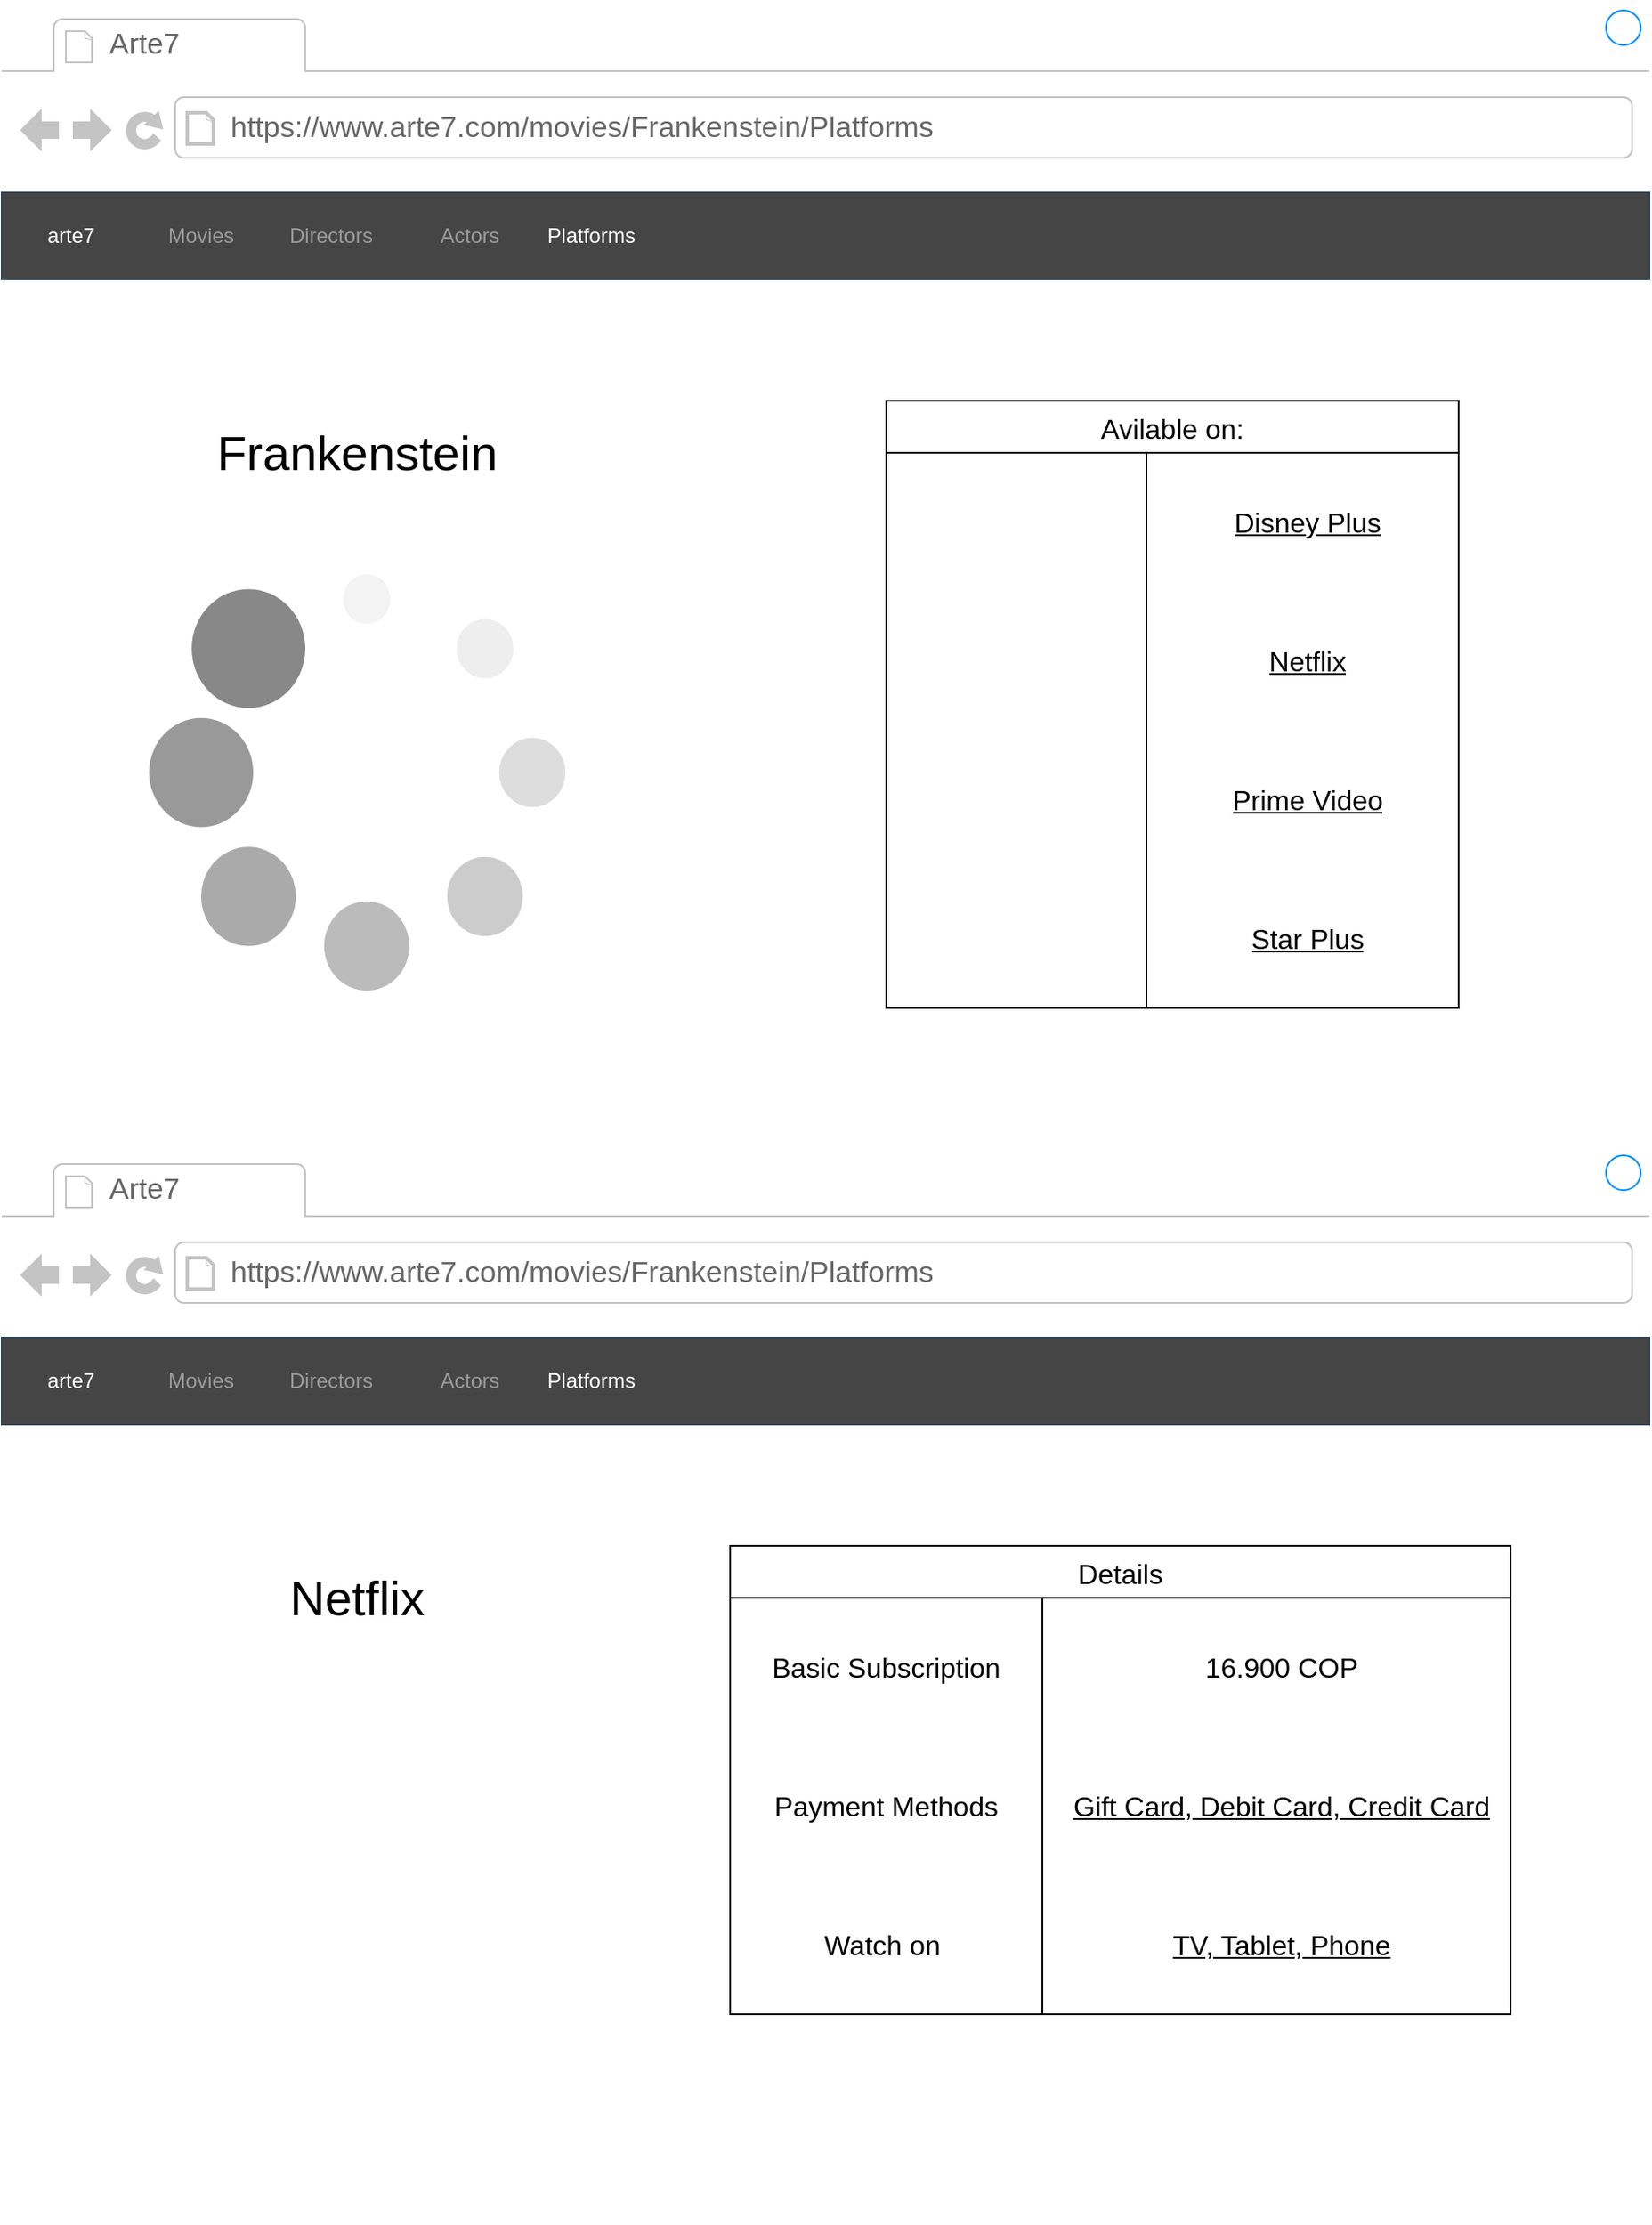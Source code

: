 <mxfile version="24.7.17">
  <diagram id="piDafpqhtRUU5qUU-vj8" name="Page-1">
    <mxGraphModel dx="2084" dy="1130" grid="1" gridSize="10" guides="1" tooltips="1" connect="1" arrows="1" fold="1" page="1" pageScale="1" pageWidth="827" pageHeight="1169" math="0" shadow="0">
      <root>
        <mxCell id="0" />
        <mxCell id="1" parent="0" />
        <mxCell id="8962rQQDY3VNNf6We3Pp-1" value="" style="strokeWidth=1;shadow=0;dashed=0;align=center;html=1;shape=mxgraph.mockup.containers.browserWindow;rSize=0;strokeColor2=#008cff;strokeColor3=#c4c4c4;mainText=,;recursiveResize=0;strokeColor=#FFFFFF;fontColor=#FFFFFF;textShadow=1;" parent="1" vertex="1">
          <mxGeometry x="20" y="50" width="950" height="620" as="geometry" />
        </mxCell>
        <mxCell id="8962rQQDY3VNNf6We3Pp-2" value="Arte7" style="strokeWidth=1;shadow=0;dashed=0;align=center;html=1;shape=mxgraph.mockup.containers.anchor;fontSize=17;fontColor=#666666;align=left;" parent="8962rQQDY3VNNf6We3Pp-1" vertex="1">
          <mxGeometry x="60" y="12" width="110" height="26" as="geometry" />
        </mxCell>
        <mxCell id="8962rQQDY3VNNf6We3Pp-3" value="https://www.arte7.com/movies/Frankenstein/Platforms" style="strokeWidth=1;shadow=0;dashed=0;align=center;html=1;shape=mxgraph.mockup.containers.anchor;rSize=0;fontSize=17;fontColor=#666666;align=left;" parent="8962rQQDY3VNNf6We3Pp-1" vertex="1">
          <mxGeometry x="130" y="60" width="250" height="26" as="geometry" />
        </mxCell>
        <mxCell id="X4MMAZx1POmpQhxmDy6j-1" value="" style="rounded=0;whiteSpace=wrap;html=1;fillColor=#454545;fontColor=#ffffff;strokeColor=#314354;" vertex="1" parent="8962rQQDY3VNNf6We3Pp-1">
          <mxGeometry y="110" width="950" height="50" as="geometry" />
        </mxCell>
        <mxCell id="X4MMAZx1POmpQhxmDy6j-2" value="arte7" style="text;html=1;align=center;verticalAlign=middle;whiteSpace=wrap;rounded=0;fontColor=#ffffff;" vertex="1" parent="8962rQQDY3VNNf6We3Pp-1">
          <mxGeometry x="10" y="120" width="60" height="30" as="geometry" />
        </mxCell>
        <mxCell id="X4MMAZx1POmpQhxmDy6j-3" value="Movies&lt;span style=&quot;font-family: monospace; font-size: 0px; text-align: start; text-wrap: nowrap;&quot;&gt;%3CmxGraphModel%3E%3Croot%3E%3CmxCell%20id%3D%220%22%2F%3E%3CmxCell%20id%3D%221%22%20parent%3D%220%22%2F%3E%3CmxCell%20id%3D%222%22%20value%3D%22arte7%22%20style%3D%22text%3Bhtml%3D1%3Balign%3Dcenter%3BverticalAlign%3Dmiddle%3BwhiteSpace%3Dwrap%3Brounded%3D0%3BfontColor%3D%23ffffff%3B%22%20vertex%3D%221%22%20parent%3D%221%22%3E%3CmxGeometry%20x%3D%2220%22%20y%3D%22130%22%20width%3D%2260%22%20height%3D%2230%22%20as%3D%22geometry%22%2F%3E%3C%2FmxCell%3E%3C%2Froot%3E%3C%2FmxGraphModel%3E&lt;/span&gt;" style="text;html=1;align=center;verticalAlign=middle;whiteSpace=wrap;rounded=0;fontColor=#999999;" vertex="1" parent="8962rQQDY3VNNf6We3Pp-1">
          <mxGeometry x="85" y="120" width="60" height="30" as="geometry" />
        </mxCell>
        <mxCell id="X4MMAZx1POmpQhxmDy6j-4" value="Directors" style="text;html=1;align=center;verticalAlign=middle;whiteSpace=wrap;rounded=0;fontColor=#999999;" vertex="1" parent="8962rQQDY3VNNf6We3Pp-1">
          <mxGeometry x="160" y="120" width="60" height="30" as="geometry" />
        </mxCell>
        <mxCell id="X4MMAZx1POmpQhxmDy6j-5" value="Actors" style="text;html=1;align=center;verticalAlign=middle;whiteSpace=wrap;rounded=0;fontColor=#999999;" vertex="1" parent="8962rQQDY3VNNf6We3Pp-1">
          <mxGeometry x="240" y="120" width="60" height="30" as="geometry" />
        </mxCell>
        <mxCell id="X4MMAZx1POmpQhxmDy6j-6" value="Platforms" style="text;html=1;align=center;verticalAlign=middle;whiteSpace=wrap;rounded=0;fontColor=#FFFFFF;" vertex="1" parent="8962rQQDY3VNNf6We3Pp-1">
          <mxGeometry x="310" y="120" width="60" height="30" as="geometry" />
        </mxCell>
        <mxCell id="X4MMAZx1POmpQhxmDy6j-7" value="" style="verticalLabelPosition=bottom;shadow=0;dashed=0;align=center;html=1;verticalAlign=top;strokeWidth=1;shape=mxgraph.mockup.misc.loading_circle_1;pointerEvents=1" vertex="1" parent="8962rQQDY3VNNf6We3Pp-1">
          <mxGeometry x="85" y="330" width="240" height="240" as="geometry" />
        </mxCell>
        <mxCell id="X4MMAZx1POmpQhxmDy6j-8" value="Frankenstein" style="text;html=1;align=center;verticalAlign=middle;whiteSpace=wrap;rounded=0;fontSize=28;" vertex="1" parent="8962rQQDY3VNNf6We3Pp-1">
          <mxGeometry x="105" y="230" width="200" height="60" as="geometry" />
        </mxCell>
        <mxCell id="X4MMAZx1POmpQhxmDy6j-22" value="Avilable on:" style="shape=table;startSize=30;container=1;collapsible=0;childLayout=tableLayout;fixedRows=1;rowLines=0;fontStyle=0;strokeColor=default;fontSize=16;" vertex="1" parent="8962rQQDY3VNNf6We3Pp-1">
          <mxGeometry x="510" y="230" width="330" height="350" as="geometry" />
        </mxCell>
        <mxCell id="X4MMAZx1POmpQhxmDy6j-45" style="shape=tableRow;horizontal=0;startSize=0;swimlaneHead=0;swimlaneBody=0;top=0;left=0;bottom=0;right=0;collapsible=0;dropTarget=0;fillColor=none;points=[[0,0.5],[1,0.5]];portConstraint=eastwest;strokeColor=inherit;fontSize=16;" vertex="1" parent="X4MMAZx1POmpQhxmDy6j-22">
          <mxGeometry y="30" width="330" height="80" as="geometry" />
        </mxCell>
        <mxCell id="X4MMAZx1POmpQhxmDy6j-46" style="shape=partialRectangle;html=1;whiteSpace=wrap;connectable=0;fillColor=none;top=0;left=0;bottom=0;right=0;overflow=hidden;pointerEvents=1;strokeColor=inherit;fontSize=16;" vertex="1" parent="X4MMAZx1POmpQhxmDy6j-45">
          <mxGeometry width="150" height="80" as="geometry">
            <mxRectangle width="150" height="80" as="alternateBounds" />
          </mxGeometry>
        </mxCell>
        <mxCell id="X4MMAZx1POmpQhxmDy6j-47" value="&lt;u&gt;Disney Plus&lt;/u&gt;" style="shape=partialRectangle;html=1;whiteSpace=wrap;connectable=0;fillColor=none;top=0;left=0;bottom=0;right=0;align=center;spacingLeft=6;overflow=hidden;strokeColor=inherit;fontSize=16;" vertex="1" parent="X4MMAZx1POmpQhxmDy6j-45">
          <mxGeometry x="150" width="180" height="80" as="geometry">
            <mxRectangle width="180" height="80" as="alternateBounds" />
          </mxGeometry>
        </mxCell>
        <mxCell id="X4MMAZx1POmpQhxmDy6j-42" style="shape=tableRow;horizontal=0;startSize=0;swimlaneHead=0;swimlaneBody=0;top=0;left=0;bottom=0;right=0;collapsible=0;dropTarget=0;fillColor=none;points=[[0,0.5],[1,0.5]];portConstraint=eastwest;strokeColor=inherit;fontSize=16;" vertex="1" parent="X4MMAZx1POmpQhxmDy6j-22">
          <mxGeometry y="110" width="330" height="80" as="geometry" />
        </mxCell>
        <mxCell id="X4MMAZx1POmpQhxmDy6j-43" style="shape=partialRectangle;html=1;whiteSpace=wrap;connectable=0;fillColor=none;top=0;left=0;bottom=0;right=0;overflow=hidden;pointerEvents=1;strokeColor=inherit;fontSize=16;" vertex="1" parent="X4MMAZx1POmpQhxmDy6j-42">
          <mxGeometry width="150" height="80" as="geometry">
            <mxRectangle width="150" height="80" as="alternateBounds" />
          </mxGeometry>
        </mxCell>
        <mxCell id="X4MMAZx1POmpQhxmDy6j-44" value="&lt;u&gt;Netflix&lt;/u&gt;" style="shape=partialRectangle;html=1;whiteSpace=wrap;connectable=0;fillColor=none;top=0;left=0;bottom=0;right=0;align=center;spacingLeft=6;overflow=hidden;strokeColor=inherit;fontSize=16;" vertex="1" parent="X4MMAZx1POmpQhxmDy6j-42">
          <mxGeometry x="150" width="180" height="80" as="geometry">
            <mxRectangle width="180" height="80" as="alternateBounds" />
          </mxGeometry>
        </mxCell>
        <mxCell id="X4MMAZx1POmpQhxmDy6j-23" value="" style="shape=tableRow;horizontal=0;startSize=0;swimlaneHead=0;swimlaneBody=0;top=0;left=0;bottom=0;right=0;collapsible=0;dropTarget=0;fillColor=none;points=[[0,0.5],[1,0.5]];portConstraint=eastwest;strokeColor=inherit;fontSize=16;" vertex="1" parent="X4MMAZx1POmpQhxmDy6j-22">
          <mxGeometry y="190" width="330" height="80" as="geometry" />
        </mxCell>
        <mxCell id="X4MMAZx1POmpQhxmDy6j-24" value="" style="shape=partialRectangle;html=1;whiteSpace=wrap;connectable=0;fillColor=none;top=0;left=0;bottom=0;right=0;overflow=hidden;pointerEvents=1;strokeColor=inherit;fontSize=16;" vertex="1" parent="X4MMAZx1POmpQhxmDy6j-23">
          <mxGeometry width="150" height="80" as="geometry">
            <mxRectangle width="150" height="80" as="alternateBounds" />
          </mxGeometry>
        </mxCell>
        <mxCell id="X4MMAZx1POmpQhxmDy6j-25" value="&lt;u&gt;Prime Video&lt;/u&gt;" style="shape=partialRectangle;html=1;whiteSpace=wrap;connectable=0;fillColor=none;top=0;left=0;bottom=0;right=0;align=center;spacingLeft=6;overflow=hidden;strokeColor=inherit;fontSize=16;" vertex="1" parent="X4MMAZx1POmpQhxmDy6j-23">
          <mxGeometry x="150" width="180" height="80" as="geometry">
            <mxRectangle width="180" height="80" as="alternateBounds" />
          </mxGeometry>
        </mxCell>
        <mxCell id="X4MMAZx1POmpQhxmDy6j-26" value="" style="shape=tableRow;horizontal=0;startSize=0;swimlaneHead=0;swimlaneBody=0;top=0;left=0;bottom=0;right=0;collapsible=0;dropTarget=0;fillColor=none;points=[[0,0.5],[1,0.5]];portConstraint=eastwest;strokeColor=inherit;fontSize=16;" vertex="1" parent="X4MMAZx1POmpQhxmDy6j-22">
          <mxGeometry y="270" width="330" height="80" as="geometry" />
        </mxCell>
        <mxCell id="X4MMAZx1POmpQhxmDy6j-27" value="" style="shape=partialRectangle;html=1;whiteSpace=wrap;connectable=0;fillColor=none;top=0;left=0;bottom=0;right=0;overflow=hidden;strokeColor=inherit;fontSize=16;" vertex="1" parent="X4MMAZx1POmpQhxmDy6j-26">
          <mxGeometry width="150" height="80" as="geometry">
            <mxRectangle width="150" height="80" as="alternateBounds" />
          </mxGeometry>
        </mxCell>
        <mxCell id="X4MMAZx1POmpQhxmDy6j-28" value="&lt;u&gt;Star Plus&lt;/u&gt;" style="shape=partialRectangle;html=1;whiteSpace=wrap;connectable=0;fillColor=none;top=0;left=0;bottom=0;right=0;align=center;spacingLeft=6;overflow=hidden;strokeColor=inherit;fontSize=16;" vertex="1" parent="X4MMAZx1POmpQhxmDy6j-26">
          <mxGeometry x="150" width="180" height="80" as="geometry">
            <mxRectangle width="180" height="80" as="alternateBounds" />
          </mxGeometry>
        </mxCell>
        <mxCell id="X4MMAZx1POmpQhxmDy6j-52" value="" style="shape=image;verticalLabelPosition=bottom;labelBackgroundColor=default;verticalAlign=top;aspect=fixed;imageAspect=0;image=https://img.icons8.com/nolan/512/disney-plus.png;" vertex="1" parent="8962rQQDY3VNNf6We3Pp-1">
          <mxGeometry x="543.33" y="260" width="80" height="80" as="geometry" />
        </mxCell>
        <mxCell id="X4MMAZx1POmpQhxmDy6j-53" value="" style="shape=image;verticalLabelPosition=bottom;labelBackgroundColor=default;verticalAlign=top;aspect=fixed;imageAspect=0;image=https://1000marcas.net/wp-content/uploads/2020/01/Netflix-Logo-2006.png;" vertex="1" parent="8962rQQDY3VNNf6We3Pp-1">
          <mxGeometry x="552.08" y="360" width="62.49" height="41.66" as="geometry" />
        </mxCell>
        <mxCell id="X4MMAZx1POmpQhxmDy6j-54" value="" style="shape=image;verticalLabelPosition=bottom;labelBackgroundColor=default;verticalAlign=top;aspect=fixed;imageAspect=0;image=https://1000marcas.net/wp-content/uploads/2023/01/Amazon-Prime-Video-Log%D0%BE.png;" vertex="1" parent="8962rQQDY3VNNf6We3Pp-1">
          <mxGeometry x="530" y="430" width="106.67" height="60" as="geometry" />
        </mxCell>
        <mxCell id="X4MMAZx1POmpQhxmDy6j-55" value="" style="shape=image;verticalLabelPosition=bottom;labelBackgroundColor=default;verticalAlign=top;aspect=fixed;imageAspect=0;image=https://logodownload.org/wp-content/uploads/2021/09/star-plus-logo-0.png;" vertex="1" parent="8962rQQDY3VNNf6We3Pp-1">
          <mxGeometry x="524.33" y="480" width="118" height="118" as="geometry" />
        </mxCell>
        <mxCell id="X4MMAZx1POmpQhxmDy6j-56" value="" style="strokeWidth=1;shadow=0;dashed=0;align=center;html=1;shape=mxgraph.mockup.containers.browserWindow;rSize=0;strokeColor2=#008cff;strokeColor3=#c4c4c4;mainText=,;recursiveResize=0;strokeColor=#FFFFFF;fontColor=#FFFFFF;textShadow=1;" vertex="1" parent="1">
          <mxGeometry x="20" y="710" width="950" height="620" as="geometry" />
        </mxCell>
        <mxCell id="X4MMAZx1POmpQhxmDy6j-57" value="Arte7" style="strokeWidth=1;shadow=0;dashed=0;align=center;html=1;shape=mxgraph.mockup.containers.anchor;fontSize=17;fontColor=#666666;align=left;" vertex="1" parent="X4MMAZx1POmpQhxmDy6j-56">
          <mxGeometry x="60" y="12" width="110" height="26" as="geometry" />
        </mxCell>
        <mxCell id="X4MMAZx1POmpQhxmDy6j-58" value="https://www.arte7.com/movies/Frankenstein/Platforms" style="strokeWidth=1;shadow=0;dashed=0;align=center;html=1;shape=mxgraph.mockup.containers.anchor;rSize=0;fontSize=17;fontColor=#666666;align=left;" vertex="1" parent="X4MMAZx1POmpQhxmDy6j-56">
          <mxGeometry x="130" y="60" width="250" height="26" as="geometry" />
        </mxCell>
        <mxCell id="X4MMAZx1POmpQhxmDy6j-59" value="" style="rounded=0;whiteSpace=wrap;html=1;fillColor=#454545;fontColor=#ffffff;strokeColor=#314354;" vertex="1" parent="X4MMAZx1POmpQhxmDy6j-56">
          <mxGeometry y="110" width="950" height="50" as="geometry" />
        </mxCell>
        <mxCell id="X4MMAZx1POmpQhxmDy6j-60" value="arte7" style="text;html=1;align=center;verticalAlign=middle;whiteSpace=wrap;rounded=0;fontColor=#ffffff;" vertex="1" parent="X4MMAZx1POmpQhxmDy6j-56">
          <mxGeometry x="10" y="120" width="60" height="30" as="geometry" />
        </mxCell>
        <mxCell id="X4MMAZx1POmpQhxmDy6j-61" value="Movies&lt;span style=&quot;font-family: monospace; font-size: 0px; text-align: start; text-wrap: nowrap;&quot;&gt;%3CmxGraphModel%3E%3Croot%3E%3CmxCell%20id%3D%220%22%2F%3E%3CmxCell%20id%3D%221%22%20parent%3D%220%22%2F%3E%3CmxCell%20id%3D%222%22%20value%3D%22arte7%22%20style%3D%22text%3Bhtml%3D1%3Balign%3Dcenter%3BverticalAlign%3Dmiddle%3BwhiteSpace%3Dwrap%3Brounded%3D0%3BfontColor%3D%23ffffff%3B%22%20vertex%3D%221%22%20parent%3D%221%22%3E%3CmxGeometry%20x%3D%2220%22%20y%3D%22130%22%20width%3D%2260%22%20height%3D%2230%22%20as%3D%22geometry%22%2F%3E%3C%2FmxCell%3E%3C%2Froot%3E%3C%2FmxGraphModel%3E&lt;/span&gt;" style="text;html=1;align=center;verticalAlign=middle;whiteSpace=wrap;rounded=0;fontColor=#999999;" vertex="1" parent="X4MMAZx1POmpQhxmDy6j-56">
          <mxGeometry x="85" y="120" width="60" height="30" as="geometry" />
        </mxCell>
        <mxCell id="X4MMAZx1POmpQhxmDy6j-62" value="Directors" style="text;html=1;align=center;verticalAlign=middle;whiteSpace=wrap;rounded=0;fontColor=#999999;" vertex="1" parent="X4MMAZx1POmpQhxmDy6j-56">
          <mxGeometry x="160" y="120" width="60" height="30" as="geometry" />
        </mxCell>
        <mxCell id="X4MMAZx1POmpQhxmDy6j-63" value="Actors" style="text;html=1;align=center;verticalAlign=middle;whiteSpace=wrap;rounded=0;fontColor=#999999;" vertex="1" parent="X4MMAZx1POmpQhxmDy6j-56">
          <mxGeometry x="240" y="120" width="60" height="30" as="geometry" />
        </mxCell>
        <mxCell id="X4MMAZx1POmpQhxmDy6j-64" value="Platforms" style="text;html=1;align=center;verticalAlign=middle;whiteSpace=wrap;rounded=0;fontColor=#FFFFFF;" vertex="1" parent="X4MMAZx1POmpQhxmDy6j-56">
          <mxGeometry x="310" y="120" width="60" height="30" as="geometry" />
        </mxCell>
        <mxCell id="X4MMAZx1POmpQhxmDy6j-66" value="Netflix" style="text;html=1;align=center;verticalAlign=middle;whiteSpace=wrap;rounded=0;fontSize=28;" vertex="1" parent="X4MMAZx1POmpQhxmDy6j-56">
          <mxGeometry x="105" y="230" width="200" height="60" as="geometry" />
        </mxCell>
        <mxCell id="X4MMAZx1POmpQhxmDy6j-67" value="Details" style="shape=table;startSize=30;container=1;collapsible=0;childLayout=tableLayout;fixedRows=1;rowLines=0;fontStyle=0;strokeColor=default;fontSize=16;" vertex="1" parent="X4MMAZx1POmpQhxmDy6j-56">
          <mxGeometry x="420" y="230" width="450" height="270" as="geometry" />
        </mxCell>
        <mxCell id="X4MMAZx1POmpQhxmDy6j-68" style="shape=tableRow;horizontal=0;startSize=0;swimlaneHead=0;swimlaneBody=0;top=0;left=0;bottom=0;right=0;collapsible=0;dropTarget=0;fillColor=none;points=[[0,0.5],[1,0.5]];portConstraint=eastwest;strokeColor=inherit;fontSize=16;" vertex="1" parent="X4MMAZx1POmpQhxmDy6j-67">
          <mxGeometry y="30" width="450" height="80" as="geometry" />
        </mxCell>
        <mxCell id="X4MMAZx1POmpQhxmDy6j-69" value="Basic Subscription" style="shape=partialRectangle;html=1;whiteSpace=wrap;connectable=0;fillColor=none;top=0;left=0;bottom=0;right=0;overflow=hidden;pointerEvents=1;strokeColor=inherit;fontSize=16;" vertex="1" parent="X4MMAZx1POmpQhxmDy6j-68">
          <mxGeometry width="180" height="80" as="geometry">
            <mxRectangle width="180" height="80" as="alternateBounds" />
          </mxGeometry>
        </mxCell>
        <mxCell id="X4MMAZx1POmpQhxmDy6j-70" value="16.900 COP" style="shape=partialRectangle;html=1;whiteSpace=wrap;connectable=0;fillColor=none;top=0;left=0;bottom=0;right=0;align=center;spacingLeft=6;overflow=hidden;strokeColor=inherit;fontSize=16;" vertex="1" parent="X4MMAZx1POmpQhxmDy6j-68">
          <mxGeometry x="180" width="270" height="80" as="geometry">
            <mxRectangle width="270" height="80" as="alternateBounds" />
          </mxGeometry>
        </mxCell>
        <mxCell id="X4MMAZx1POmpQhxmDy6j-71" style="shape=tableRow;horizontal=0;startSize=0;swimlaneHead=0;swimlaneBody=0;top=0;left=0;bottom=0;right=0;collapsible=0;dropTarget=0;fillColor=none;points=[[0,0.5],[1,0.5]];portConstraint=eastwest;strokeColor=inherit;fontSize=16;" vertex="1" parent="X4MMAZx1POmpQhxmDy6j-67">
          <mxGeometry y="110" width="450" height="80" as="geometry" />
        </mxCell>
        <mxCell id="X4MMAZx1POmpQhxmDy6j-72" value="Payment Methods" style="shape=partialRectangle;html=1;whiteSpace=wrap;connectable=0;fillColor=none;top=0;left=0;bottom=0;right=0;overflow=hidden;pointerEvents=1;strokeColor=inherit;fontSize=16;" vertex="1" parent="X4MMAZx1POmpQhxmDy6j-71">
          <mxGeometry width="180" height="80" as="geometry">
            <mxRectangle width="180" height="80" as="alternateBounds" />
          </mxGeometry>
        </mxCell>
        <mxCell id="X4MMAZx1POmpQhxmDy6j-73" value="&lt;u&gt;Gift Card, Debit Card, Credit Card&lt;/u&gt;" style="shape=partialRectangle;html=1;whiteSpace=wrap;connectable=0;fillColor=none;top=0;left=0;bottom=0;right=0;align=center;spacingLeft=6;overflow=hidden;strokeColor=inherit;fontSize=16;" vertex="1" parent="X4MMAZx1POmpQhxmDy6j-71">
          <mxGeometry x="180" width="270" height="80" as="geometry">
            <mxRectangle width="270" height="80" as="alternateBounds" />
          </mxGeometry>
        </mxCell>
        <mxCell id="X4MMAZx1POmpQhxmDy6j-74" value="" style="shape=tableRow;horizontal=0;startSize=0;swimlaneHead=0;swimlaneBody=0;top=0;left=0;bottom=0;right=0;collapsible=0;dropTarget=0;fillColor=none;points=[[0,0.5],[1,0.5]];portConstraint=eastwest;strokeColor=inherit;fontSize=16;" vertex="1" parent="X4MMAZx1POmpQhxmDy6j-67">
          <mxGeometry y="190" width="450" height="80" as="geometry" />
        </mxCell>
        <mxCell id="X4MMAZx1POmpQhxmDy6j-75" value="Watch on&amp;nbsp;" style="shape=partialRectangle;html=1;whiteSpace=wrap;connectable=0;fillColor=none;top=0;left=0;bottom=0;right=0;overflow=hidden;pointerEvents=1;strokeColor=inherit;fontSize=16;" vertex="1" parent="X4MMAZx1POmpQhxmDy6j-74">
          <mxGeometry width="180" height="80" as="geometry">
            <mxRectangle width="180" height="80" as="alternateBounds" />
          </mxGeometry>
        </mxCell>
        <mxCell id="X4MMAZx1POmpQhxmDy6j-76" value="&lt;u&gt;TV, Tablet, Phone&lt;/u&gt;" style="shape=partialRectangle;html=1;whiteSpace=wrap;connectable=0;fillColor=none;top=0;left=0;bottom=0;right=0;align=center;spacingLeft=6;overflow=hidden;strokeColor=inherit;fontSize=16;" vertex="1" parent="X4MMAZx1POmpQhxmDy6j-74">
          <mxGeometry x="180" width="270" height="80" as="geometry">
            <mxRectangle width="270" height="80" as="alternateBounds" />
          </mxGeometry>
        </mxCell>
        <mxCell id="X4MMAZx1POmpQhxmDy6j-81" value="" style="shape=image;verticalLabelPosition=bottom;labelBackgroundColor=default;verticalAlign=top;aspect=fixed;imageAspect=0;image=https://1000marcas.net/wp-content/uploads/2020/01/Netflix-Logo-2006.png;" vertex="1" parent="X4MMAZx1POmpQhxmDy6j-56">
          <mxGeometry x="31" y="284.17" width="362.49" height="241.66" as="geometry" />
        </mxCell>
      </root>
    </mxGraphModel>
  </diagram>
</mxfile>
